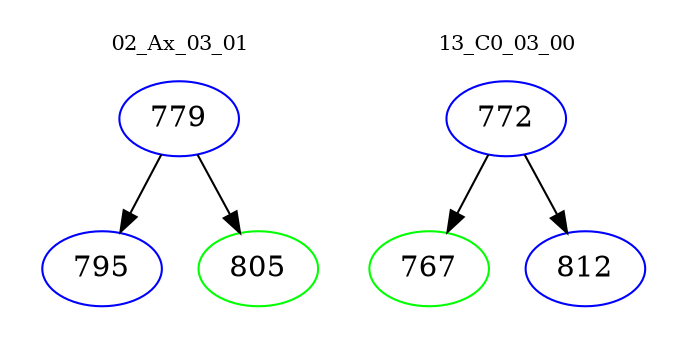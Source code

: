 digraph{
subgraph cluster_0 {
color = white
label = "02_Ax_03_01";
fontsize=10;
T0_779 [label="779", color="blue"]
T0_779 -> T0_795 [color="black"]
T0_795 [label="795", color="blue"]
T0_779 -> T0_805 [color="black"]
T0_805 [label="805", color="green"]
}
subgraph cluster_1 {
color = white
label = "13_C0_03_00";
fontsize=10;
T1_772 [label="772", color="blue"]
T1_772 -> T1_767 [color="black"]
T1_767 [label="767", color="green"]
T1_772 -> T1_812 [color="black"]
T1_812 [label="812", color="blue"]
}
}

